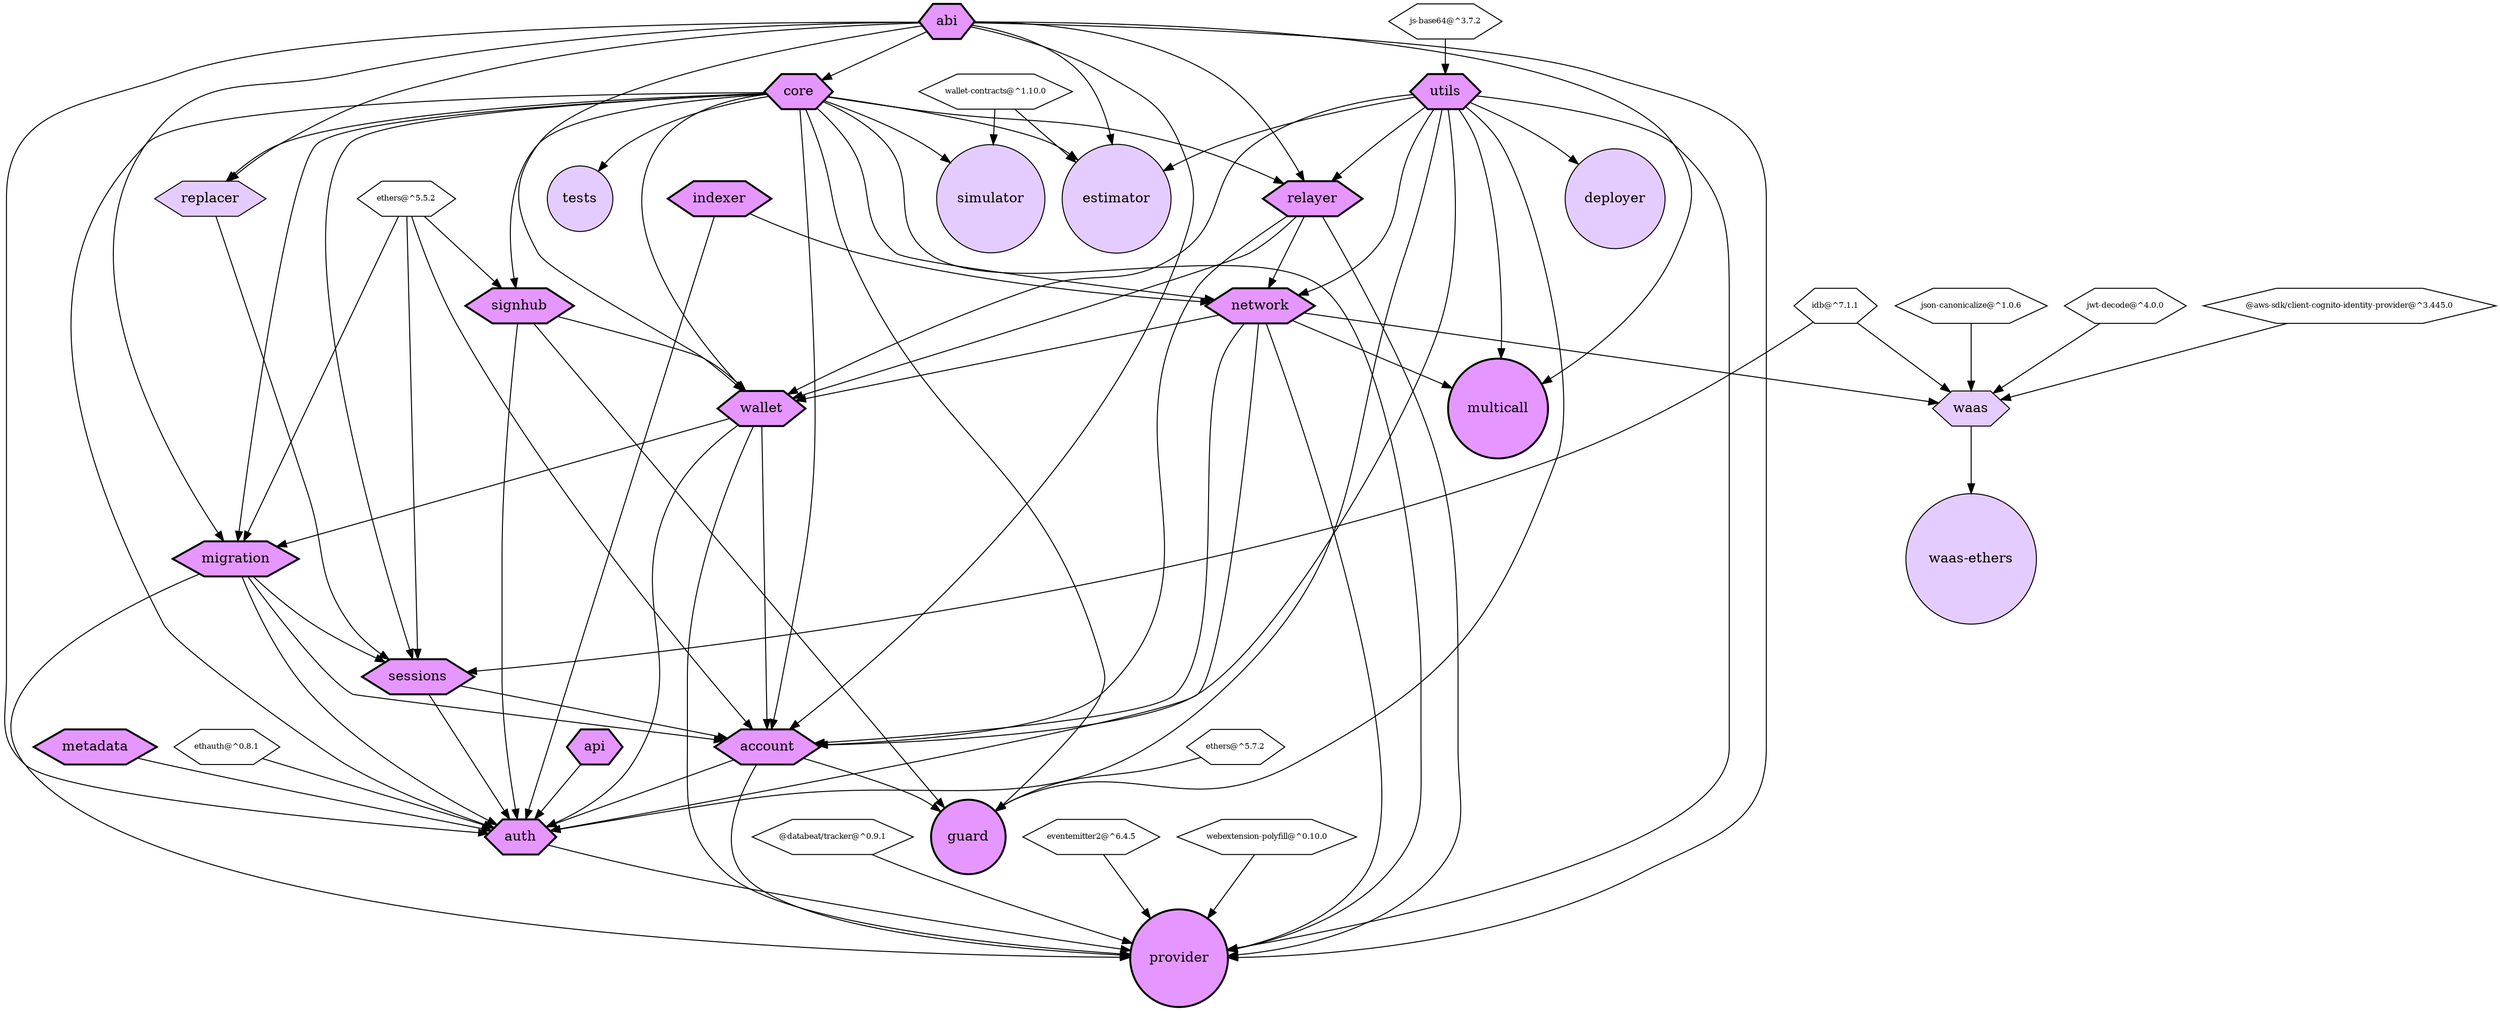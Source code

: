 digraph G {
  rankdir="TD";

  abi [fillcolor="#e597ff", style="filled" shape=hexagon, penwidth=2]
  account [fillcolor="#e597ff", style="filled" shape=hexagon, penwidth=2]
  api [fillcolor="#e597ff", style="filled" shape=hexagon, penwidth=2]
  auth [fillcolor="#e597ff", style="filled" shape=hexagon, penwidth=2]
  core [fillcolor="#e597ff", style="filled" shape=hexagon, penwidth=2]
  guard [fillcolor="#e597ff", style="filled" shape=circle, penwidth=2]
  indexer [fillcolor="#e597ff", style="filled" shape=hexagon, penwidth=2]
  metadata [fillcolor="#e597ff", style="filled" shape=hexagon, penwidth=2]
  migration [fillcolor="#e597ff", style="filled" shape=hexagon, penwidth=2]
  multicall [fillcolor="#e597ff", style="filled" shape=circle, penwidth=2]
  network [fillcolor="#e597ff", style="filled" shape=hexagon, penwidth=2]
  provider [fillcolor="#e597ff", style="filled" shape=circle, penwidth=2]
  relayer [fillcolor="#e597ff", style="filled" shape=hexagon, penwidth=2]
  sessions [fillcolor="#e597ff", style="filled" shape=hexagon, penwidth=2]
  signhub [fillcolor="#e597ff", style="filled" shape=hexagon, penwidth=2]
  utils [fillcolor="#e597ff", style="filled" shape=hexagon, penwidth=2]
  wallet [fillcolor="#e597ff", style="filled" shape=hexagon, penwidth=2]
  "ethers@^5.5.2" [shape=hexagon, penwidth=1, fontsize=8.0]
  "ethauth@^0.8.1" [shape=hexagon, penwidth=1, fontsize=8.0]
  deployer [fillcolor="#e5ccff", style="filled" shape=circle, penwidth=1]
  estimator [fillcolor="#e5ccff", style="filled" shape=circle, penwidth=1]
  "wallet-contracts@^1.10.0" [shape=hexagon, penwidth=1, fontsize=8.0]
  "ethers@^5.7.2" [shape=hexagon, penwidth=1, fontsize=8.0]
  "@databeat/tracker@^0.9.1" [shape=hexagon, penwidth=1, fontsize=8.0]
  "eventemitter2@^6.4.5" [shape=hexagon, penwidth=1, fontsize=8.0]
  "webextension-polyfill@^0.10.0" [shape=hexagon, penwidth=1, fontsize=8.0]
  replacer [fillcolor="#e5ccff", style="filled" shape=hexagon, penwidth=1]
  "idb@^7.1.1" [shape=hexagon, penwidth=1, fontsize=8.0]
  simulator [fillcolor="#e5ccff", style="filled" shape=circle, penwidth=1]
  tests [fillcolor="#e5ccff", style="filled" shape=circle, penwidth=1]
  "js-base64@^3.7.2" [shape=hexagon, penwidth=1, fontsize=8.0]
  waas [fillcolor="#e5ccff", style="filled" shape=hexagon, penwidth=1]
  "@aws-sdk/client-cognito-identity-provider@^3.445.0" [shape=hexagon, penwidth=1, fontsize=8.0]
  "json-canonicalize@^1.0.6" [shape=hexagon, penwidth=1, fontsize=8.0]
  "jwt-decode@^4.0.0" [shape=hexagon, penwidth=1, fontsize=8.0]
  "waas-ethers" [fillcolor="#e5ccff", style="filled" shape=circle, penwidth=1]

  abi -> account
  core -> account
  migration -> account
  network -> account
  relayer -> account
  sessions -> account
  utils -> account
  wallet -> account
  "ethers@^5.5.2" -> account
  abi -> auth
  account -> auth
  api -> auth
  core -> auth
  "ethauth@^0.8.1" -> auth
  indexer -> auth
  metadata -> auth
  migration -> auth
  network -> auth
  sessions -> auth
  signhub -> auth
  wallet -> auth
  utils -> auth
  abi -> core
  account -> guard
  core -> guard
  signhub -> guard
  utils -> guard
  "ethers@^5.7.2" -> guard
  abi -> migration
  core -> migration
  wallet -> migration
  "ethers@^5.5.2" -> migration
  abi -> multicall
  network -> multicall
  utils -> multicall
  core -> network
  indexer -> network
  relayer -> network
  utils -> network
  abi -> provider
  account -> provider
  auth -> provider
  core -> provider
  migration -> provider
  network -> provider
  relayer -> provider
  utils -> provider
  wallet -> provider
  "@databeat/tracker@^0.9.1" -> provider
  "eventemitter2@^6.4.5" -> provider
  "webextension-polyfill@^0.10.0" -> provider
  abi -> relayer
  core -> relayer
  utils -> relayer
  core -> sessions
  migration -> sessions
  replacer -> sessions
  "ethers@^5.5.2" -> sessions
  "idb@^7.1.1" -> sessions
  core -> signhub
  "ethers@^5.5.2" -> signhub
  "js-base64@^3.7.2" -> utils
  abi -> wallet
  core -> wallet
  network -> wallet
  signhub -> wallet
  relayer -> wallet
  utils -> wallet
  utils -> deployer
  abi -> estimator
  core -> estimator
  utils -> estimator
  "wallet-contracts@^1.10.0" -> estimator
  abi -> replacer
  core -> replacer
  core -> simulator
  "wallet-contracts@^1.10.0" -> simulator
  core -> tests
  network -> waas
  "@aws-sdk/client-cognito-identity-provider@^3.445.0" -> waas
  "idb@^7.1.1" -> waas
  "json-canonicalize@^1.0.6" -> waas
  "jwt-decode@^4.0.0" -> waas
  waas -> "waas-ethers"
}
